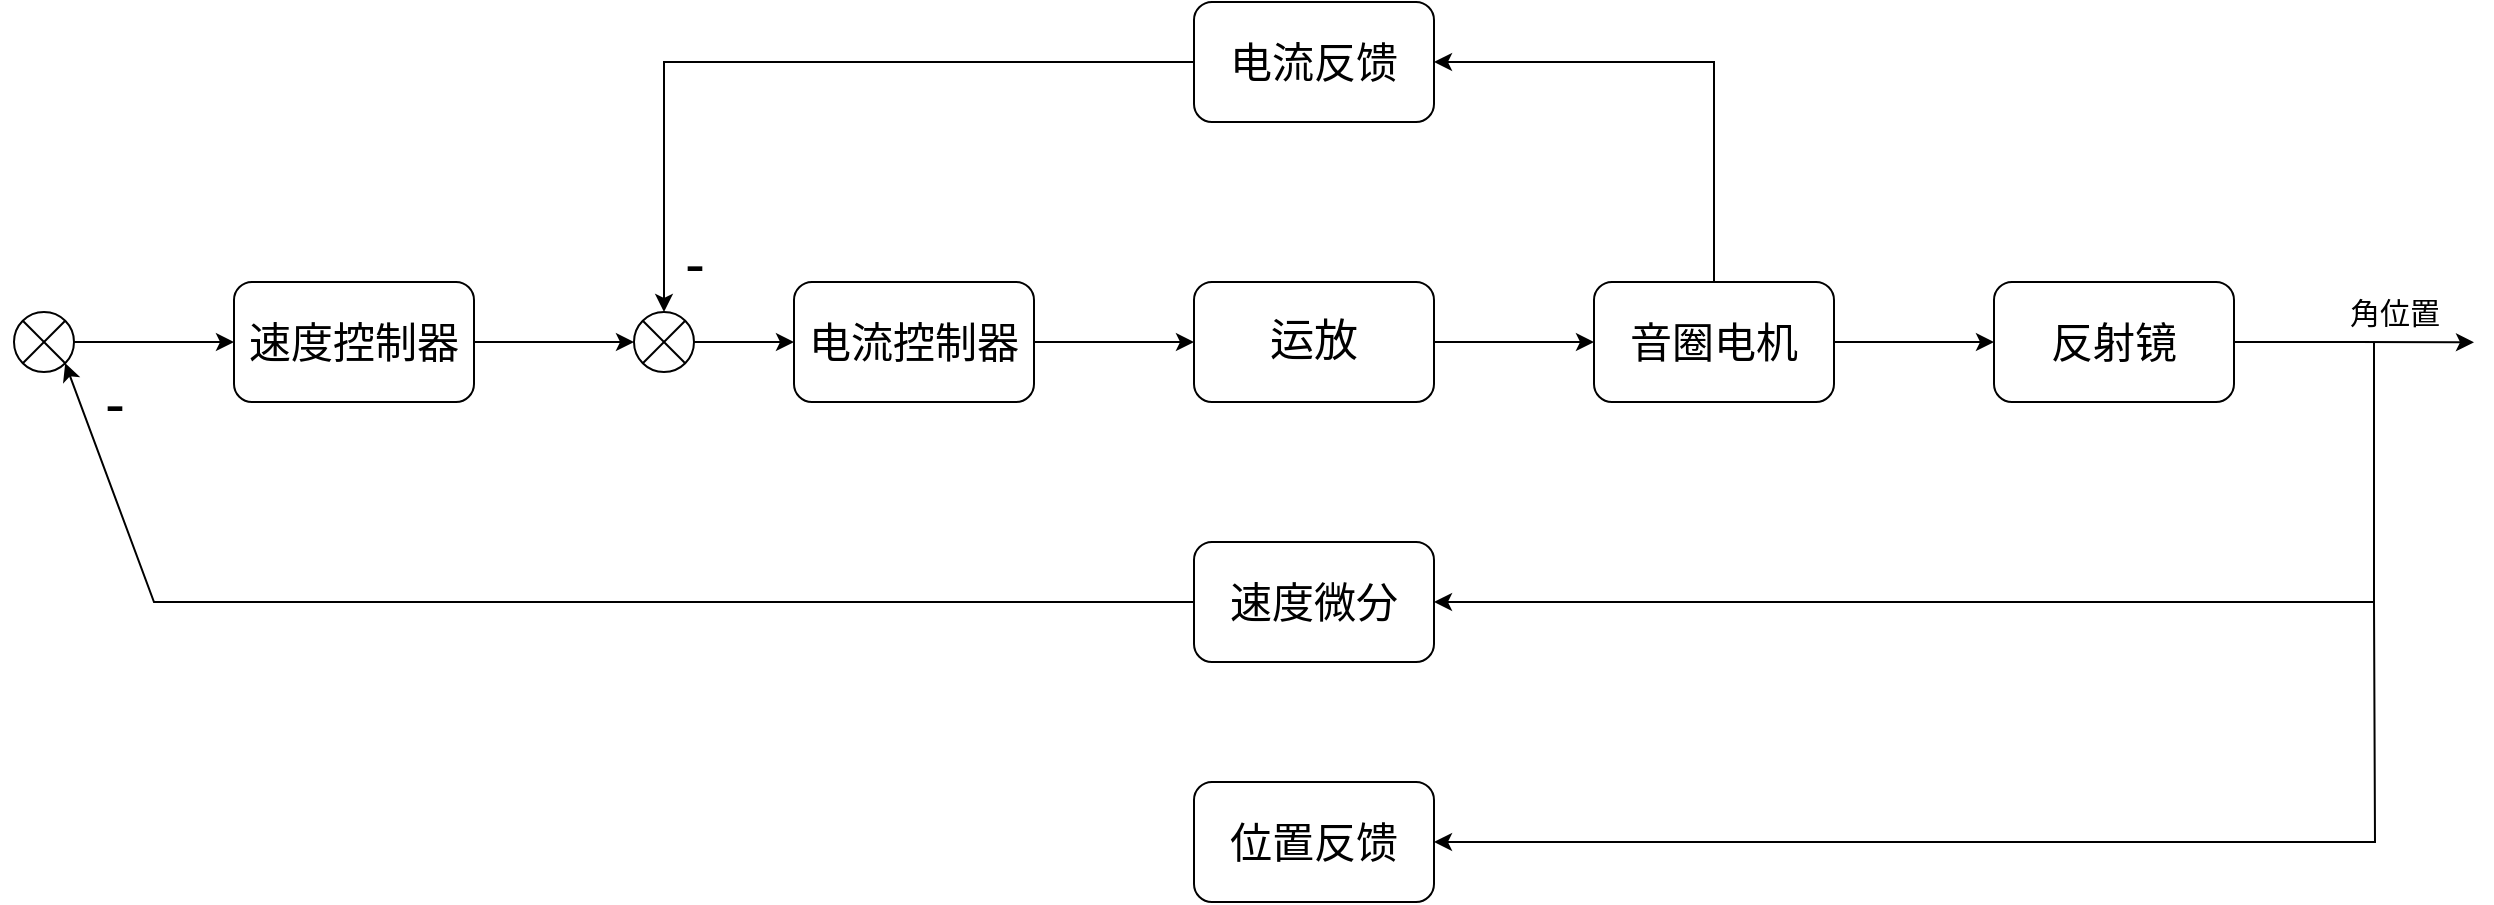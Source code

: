 <mxfile version="24.6.4" type="github">
  <diagram name="第 1 页" id="b9ewnj4fbWfrQU1S3j9y">
    <mxGraphModel dx="2356" dy="1366" grid="1" gridSize="10" guides="1" tooltips="1" connect="1" arrows="1" fold="1" page="0" pageScale="1" pageWidth="827" pageHeight="1169" background="none" math="1" shadow="0">
      <root>
        <mxCell id="0" />
        <mxCell id="1" parent="0" />
        <mxCell id="ZUdm1Bvy1tjM4NnM2Doc-1" value="" style="group;rotation=45;" parent="1" vertex="1" connectable="0">
          <mxGeometry x="-120" y="1085" width="30" height="30" as="geometry" />
        </mxCell>
        <mxCell id="ZUdm1Bvy1tjM4NnM2Doc-2" value="" style="ellipse;whiteSpace=wrap;html=1;aspect=fixed;rotation=45;" parent="ZUdm1Bvy1tjM4NnM2Doc-1" vertex="1">
          <mxGeometry width="30" height="30" as="geometry" />
        </mxCell>
        <mxCell id="ZUdm1Bvy1tjM4NnM2Doc-3" value="" style="endArrow=none;html=1;rounded=0;exitX=0;exitY=0.5;exitDx=0;exitDy=0;entryX=1;entryY=0.5;entryDx=0;entryDy=0;" parent="ZUdm1Bvy1tjM4NnM2Doc-1" source="ZUdm1Bvy1tjM4NnM2Doc-2" target="ZUdm1Bvy1tjM4NnM2Doc-2" edge="1">
          <mxGeometry width="50" height="50" relative="1" as="geometry">
            <mxPoint x="2" y="18" as="sourcePoint" />
            <mxPoint x="28" y="18" as="targetPoint" />
          </mxGeometry>
        </mxCell>
        <mxCell id="ZUdm1Bvy1tjM4NnM2Doc-4" value="" style="endArrow=none;html=1;rounded=0;exitX=0.5;exitY=1;exitDx=0;exitDy=0;entryX=0.5;entryY=0;entryDx=0;entryDy=0;" parent="ZUdm1Bvy1tjM4NnM2Doc-1" source="ZUdm1Bvy1tjM4NnM2Doc-2" target="ZUdm1Bvy1tjM4NnM2Doc-2" edge="1">
          <mxGeometry width="50" height="50" relative="1" as="geometry">
            <mxPoint x="4" y="10" as="sourcePoint" />
            <mxPoint x="26" y="31" as="targetPoint" />
          </mxGeometry>
        </mxCell>
        <mxCell id="eXuI8yQX72Aq26xQaV_n-11" value="" style="edgeStyle=orthogonalEdgeStyle;rounded=0;orthogonalLoop=1;jettySize=auto;html=1;" parent="1" source="eXuI8yQX72Aq26xQaV_n-9" target="eXuI8yQX72Aq26xQaV_n-10" edge="1">
          <mxGeometry relative="1" as="geometry" />
        </mxCell>
        <mxCell id="eXuI8yQX72Aq26xQaV_n-9" value="&lt;font style=&quot;font-size: 21px;&quot;&gt;电流控制器&lt;/font&gt;" style="rounded=1;whiteSpace=wrap;html=1;" parent="1" vertex="1">
          <mxGeometry x="-40" y="1070" width="120" height="60" as="geometry" />
        </mxCell>
        <mxCell id="eXuI8yQX72Aq26xQaV_n-13" value="" style="edgeStyle=orthogonalEdgeStyle;rounded=0;orthogonalLoop=1;jettySize=auto;html=1;" parent="1" source="eXuI8yQX72Aq26xQaV_n-10" target="eXuI8yQX72Aq26xQaV_n-12" edge="1">
          <mxGeometry relative="1" as="geometry" />
        </mxCell>
        <mxCell id="eXuI8yQX72Aq26xQaV_n-10" value="&lt;font style=&quot;font-size: 22px;&quot;&gt;运放&lt;/font&gt;" style="rounded=1;whiteSpace=wrap;html=1;glass=0;shadow=0;strokeColor=default;align=center;verticalAlign=middle;fontFamily=Helvetica;fontSize=12;fontColor=default;fillColor=default;" parent="1" vertex="1">
          <mxGeometry x="160" y="1070" width="120" height="60" as="geometry" />
        </mxCell>
        <mxCell id="eXuI8yQX72Aq26xQaV_n-15" value="" style="edgeStyle=orthogonalEdgeStyle;rounded=0;orthogonalLoop=1;jettySize=auto;html=1;" parent="1" source="eXuI8yQX72Aq26xQaV_n-12" target="eXuI8yQX72Aq26xQaV_n-14" edge="1">
          <mxGeometry relative="1" as="geometry" />
        </mxCell>
        <mxCell id="zr8HxbXdDlzhZJ88PGT1-7" style="edgeStyle=orthogonalEdgeStyle;rounded=0;orthogonalLoop=1;jettySize=auto;html=1;exitX=0.5;exitY=0;exitDx=0;exitDy=0;entryX=1;entryY=0.5;entryDx=0;entryDy=0;fontFamily=Helvetica;fontSize=12;fontColor=default;" edge="1" parent="1" source="eXuI8yQX72Aq26xQaV_n-12" target="zr8HxbXdDlzhZJ88PGT1-3">
          <mxGeometry relative="1" as="geometry" />
        </mxCell>
        <mxCell id="eXuI8yQX72Aq26xQaV_n-12" value="&lt;font style=&quot;font-size: 21px;&quot;&gt;音圈电机&lt;/font&gt;" style="rounded=1;whiteSpace=wrap;html=1;" parent="1" vertex="1">
          <mxGeometry x="360" y="1070" width="120" height="60" as="geometry" />
        </mxCell>
        <mxCell id="eXuI8yQX72Aq26xQaV_n-16" style="edgeStyle=orthogonalEdgeStyle;rounded=0;orthogonalLoop=1;jettySize=auto;html=1;exitX=1;exitY=0.5;exitDx=0;exitDy=0;" parent="1" source="eXuI8yQX72Aq26xQaV_n-14" edge="1">
          <mxGeometry relative="1" as="geometry">
            <mxPoint x="800" y="1100.161" as="targetPoint" />
            <Array as="points">
              <mxPoint x="740" y="1100" />
            </Array>
          </mxGeometry>
        </mxCell>
        <mxCell id="eXuI8yQX72Aq26xQaV_n-17" value="&lt;font style=&quot;font-size: 15px;&quot;&gt;角位置&lt;/font&gt;" style="edgeLabel;html=1;align=center;verticalAlign=middle;resizable=0;points=[];" parent="eXuI8yQX72Aq26xQaV_n-16" vertex="1" connectable="0">
          <mxGeometry x="0.618" relative="1" as="geometry">
            <mxPoint x="-17" y="-15" as="offset" />
          </mxGeometry>
        </mxCell>
        <mxCell id="eXuI8yQX72Aq26xQaV_n-14" value="&lt;font style=&quot;font-size: 21px;&quot;&gt;反射镜&lt;/font&gt;" style="rounded=1;whiteSpace=wrap;html=1;" parent="1" vertex="1">
          <mxGeometry x="560" y="1070" width="120" height="60" as="geometry" />
        </mxCell>
        <mxCell id="zr8HxbXdDlzhZJ88PGT1-8" style="edgeStyle=orthogonalEdgeStyle;rounded=0;orthogonalLoop=1;jettySize=auto;html=1;exitX=0;exitY=0.5;exitDx=0;exitDy=0;fontFamily=Helvetica;fontSize=12;fontColor=default;entryX=0;entryY=0;entryDx=0;entryDy=0;" edge="1" parent="1" source="zr8HxbXdDlzhZJ88PGT1-3" target="ZUdm1Bvy1tjM4NnM2Doc-2">
          <mxGeometry relative="1" as="geometry">
            <mxPoint x="-20" y="1060" as="targetPoint" />
          </mxGeometry>
        </mxCell>
        <mxCell id="zr8HxbXdDlzhZJ88PGT1-14" value="&lt;font style=&quot;font-size: 30px;&quot;&gt;-&lt;/font&gt;" style="edgeLabel;html=1;align=center;verticalAlign=middle;resizable=0;points=[];rounded=1;strokeColor=default;fontFamily=Helvetica;fontSize=12;fontColor=default;fillColor=default;" vertex="1" connectable="0" parent="zr8HxbXdDlzhZJ88PGT1-8">
          <mxGeometry x="0.888" relative="1" as="geometry">
            <mxPoint x="15" y="-3" as="offset" />
          </mxGeometry>
        </mxCell>
        <mxCell id="zr8HxbXdDlzhZJ88PGT1-3" value="&lt;font style=&quot;font-size: 21px;&quot;&gt;电流反馈&lt;/font&gt;" style="rounded=1;whiteSpace=wrap;html=1;strokeColor=default;align=center;verticalAlign=middle;fontFamily=Helvetica;fontSize=12;fontColor=default;fillColor=default;shadow=0;glass=0;" vertex="1" parent="1">
          <mxGeometry x="160" y="930" width="120" height="60" as="geometry" />
        </mxCell>
        <mxCell id="zr8HxbXdDlzhZJ88PGT1-9" style="edgeStyle=orthogonalEdgeStyle;rounded=0;orthogonalLoop=1;jettySize=auto;html=1;exitX=1;exitY=0;exitDx=0;exitDy=0;entryX=0;entryY=0.5;entryDx=0;entryDy=0;fontFamily=Helvetica;fontSize=12;fontColor=default;" edge="1" parent="1" source="ZUdm1Bvy1tjM4NnM2Doc-2" target="eXuI8yQX72Aq26xQaV_n-9">
          <mxGeometry relative="1" as="geometry" />
        </mxCell>
        <mxCell id="zr8HxbXdDlzhZJ88PGT1-18" style="edgeStyle=orthogonalEdgeStyle;rounded=0;orthogonalLoop=1;jettySize=auto;html=1;exitX=1;exitY=0.5;exitDx=0;exitDy=0;entryX=0;entryY=1;entryDx=0;entryDy=0;fontFamily=Helvetica;fontSize=12;fontColor=default;" edge="1" parent="1" source="zr8HxbXdDlzhZJ88PGT1-17" target="ZUdm1Bvy1tjM4NnM2Doc-2">
          <mxGeometry relative="1" as="geometry" />
        </mxCell>
        <mxCell id="zr8HxbXdDlzhZJ88PGT1-17" value="&lt;font style=&quot;font-size: 21px;&quot;&gt;速度控制器&lt;/font&gt;" style="rounded=1;whiteSpace=wrap;html=1;strokeColor=default;align=center;verticalAlign=middle;fontFamily=Helvetica;fontSize=12;fontColor=default;fillColor=default;" vertex="1" parent="1">
          <mxGeometry x="-320.0" y="1070" width="120" height="60" as="geometry" />
        </mxCell>
        <mxCell id="zr8HxbXdDlzhZJ88PGT1-21" style="edgeStyle=orthogonalEdgeStyle;rounded=0;orthogonalLoop=1;jettySize=auto;html=1;fontFamily=Helvetica;fontSize=12;fontColor=default;endArrow=none;endFill=0;startArrow=classic;startFill=1;" edge="1" parent="1" source="zr8HxbXdDlzhZJ88PGT1-19">
          <mxGeometry relative="1" as="geometry">
            <mxPoint x="750" y="1100" as="targetPoint" />
            <Array as="points">
              <mxPoint x="750" y="1230" />
            </Array>
          </mxGeometry>
        </mxCell>
        <mxCell id="zr8HxbXdDlzhZJ88PGT1-24" style="rounded=0;orthogonalLoop=1;jettySize=auto;html=1;exitX=0;exitY=0.5;exitDx=0;exitDy=0;fontFamily=Helvetica;fontSize=12;fontColor=default;entryX=1;entryY=0.5;entryDx=0;entryDy=0;" edge="1" parent="1" source="zr8HxbXdDlzhZJ88PGT1-19" target="zr8HxbXdDlzhZJ88PGT1-35">
          <mxGeometry relative="1" as="geometry">
            <mxPoint x="-400" y="1120" as="targetPoint" />
            <Array as="points">
              <mxPoint x="-360" y="1230" />
            </Array>
          </mxGeometry>
        </mxCell>
        <mxCell id="zr8HxbXdDlzhZJ88PGT1-38" value="&lt;span style=&quot;color: rgba(0, 0, 0, 0); font-family: monospace; font-size: 0px; text-align: start;&quot;&gt;%3CmxGraphModel%3E%3Croot%3E%3CmxCell%20id%3D%220%22%2F%3E%3CmxCell%20id%3D%221%22%20parent%3D%220%22%2F%3E%3CmxCell%20id%3D%222%22%20value%3D%22%26lt%3Bfont%20style%3D%26quot%3Bfont-size%3A%2030px%3B%26quot%3B%26gt%3B-%26lt%3B%2Ffont%26gt%3B%22%20style%3D%22edgeLabel%3Bhtml%3D1%3Balign%3Dcenter%3BverticalAlign%3Dmiddle%3Bresizable%3D0%3Bpoints%3D%5B%5D%3Brounded%3D1%3BstrokeColor%3Ddefault%3BfontFamily%3DHelvetica%3BfontSize%3D12%3BfontColor%3Ddefault%3BfillColor%3Ddefault%3B%22%20vertex%3D%221%22%20connectable%3D%220%22%20parent%3D%221%22%3E%3CmxGeometry%20x%3D%22-90%22%20y%3D%221059.667%22%20as%3D%22geometry%22%2F%3E%3C%2FmxCell%3E%3C%2Froot%3E%3C%2FmxGraphModel%3E&lt;/span&gt;" style="edgeLabel;html=1;align=center;verticalAlign=middle;resizable=0;points=[];rounded=1;strokeColor=default;fontFamily=Helvetica;fontSize=12;fontColor=default;fillColor=default;" vertex="1" connectable="0" parent="zr8HxbXdDlzhZJ88PGT1-24">
          <mxGeometry x="0.891" y="-1" relative="1" as="geometry">
            <mxPoint as="offset" />
          </mxGeometry>
        </mxCell>
        <mxCell id="zr8HxbXdDlzhZJ88PGT1-19" value="&lt;font style=&quot;font-size: 21px;&quot;&gt;速度微分&lt;/font&gt;" style="rounded=1;whiteSpace=wrap;html=1;strokeColor=default;align=center;verticalAlign=middle;fontFamily=Helvetica;fontSize=12;fontColor=default;fillColor=default;" vertex="1" parent="1">
          <mxGeometry x="160.0" y="1200" width="120" height="60" as="geometry" />
        </mxCell>
        <mxCell id="zr8HxbXdDlzhZJ88PGT1-34" value="" style="group;rotation=45;" vertex="1" connectable="0" parent="1">
          <mxGeometry x="-430" y="1085" width="30" height="30" as="geometry" />
        </mxCell>
        <mxCell id="zr8HxbXdDlzhZJ88PGT1-35" value="" style="ellipse;whiteSpace=wrap;html=1;aspect=fixed;rotation=45;" vertex="1" parent="zr8HxbXdDlzhZJ88PGT1-34">
          <mxGeometry width="30" height="30" as="geometry" />
        </mxCell>
        <mxCell id="zr8HxbXdDlzhZJ88PGT1-36" value="" style="endArrow=none;html=1;rounded=0;exitX=0;exitY=0.5;exitDx=0;exitDy=0;entryX=1;entryY=0.5;entryDx=0;entryDy=0;" edge="1" parent="zr8HxbXdDlzhZJ88PGT1-34" source="zr8HxbXdDlzhZJ88PGT1-35" target="zr8HxbXdDlzhZJ88PGT1-35">
          <mxGeometry width="50" height="50" relative="1" as="geometry">
            <mxPoint x="2" y="18" as="sourcePoint" />
            <mxPoint x="28" y="18" as="targetPoint" />
          </mxGeometry>
        </mxCell>
        <mxCell id="zr8HxbXdDlzhZJ88PGT1-37" value="" style="endArrow=none;html=1;rounded=0;exitX=0.5;exitY=1;exitDx=0;exitDy=0;entryX=0.5;entryY=0;entryDx=0;entryDy=0;" edge="1" parent="zr8HxbXdDlzhZJ88PGT1-34" source="zr8HxbXdDlzhZJ88PGT1-35" target="zr8HxbXdDlzhZJ88PGT1-35">
          <mxGeometry width="50" height="50" relative="1" as="geometry">
            <mxPoint x="4" y="10" as="sourcePoint" />
            <mxPoint x="26" y="31" as="targetPoint" />
          </mxGeometry>
        </mxCell>
        <mxCell id="zr8HxbXdDlzhZJ88PGT1-41" value="&lt;font style=&quot;font-size: 30px;&quot;&gt;-&lt;/font&gt;" style="edgeLabel;html=1;align=center;verticalAlign=middle;resizable=0;points=[];rounded=1;strokeColor=default;fontFamily=Helvetica;fontSize=12;fontColor=default;fillColor=default;" vertex="1" connectable="0" parent="1">
          <mxGeometry x="-380" y="1129.997" as="geometry" />
        </mxCell>
        <mxCell id="zr8HxbXdDlzhZJ88PGT1-42" style="edgeStyle=orthogonalEdgeStyle;rounded=0;orthogonalLoop=1;jettySize=auto;html=1;exitX=1;exitY=0;exitDx=0;exitDy=0;entryX=0;entryY=0.5;entryDx=0;entryDy=0;fontFamily=Helvetica;fontSize=12;fontColor=default;" edge="1" parent="1" source="zr8HxbXdDlzhZJ88PGT1-35" target="zr8HxbXdDlzhZJ88PGT1-17">
          <mxGeometry relative="1" as="geometry" />
        </mxCell>
        <mxCell id="zr8HxbXdDlzhZJ88PGT1-46" style="edgeStyle=orthogonalEdgeStyle;rounded=0;orthogonalLoop=1;jettySize=auto;html=1;exitX=1;exitY=0.5;exitDx=0;exitDy=0;fontFamily=Helvetica;fontSize=12;fontColor=default;endArrow=none;endFill=0;startArrow=classic;startFill=1;" edge="1" parent="1" source="zr8HxbXdDlzhZJ88PGT1-45">
          <mxGeometry relative="1" as="geometry">
            <mxPoint x="750" y="1230.0" as="targetPoint" />
          </mxGeometry>
        </mxCell>
        <mxCell id="zr8HxbXdDlzhZJ88PGT1-45" value="&lt;font style=&quot;font-size: 21px;&quot;&gt;位置反馈&lt;/font&gt;" style="rounded=1;whiteSpace=wrap;html=1;strokeColor=default;align=center;verticalAlign=middle;fontFamily=Helvetica;fontSize=12;fontColor=default;fillColor=default;" vertex="1" parent="1">
          <mxGeometry x="160.0" y="1320" width="120" height="60" as="geometry" />
        </mxCell>
      </root>
    </mxGraphModel>
  </diagram>
</mxfile>
